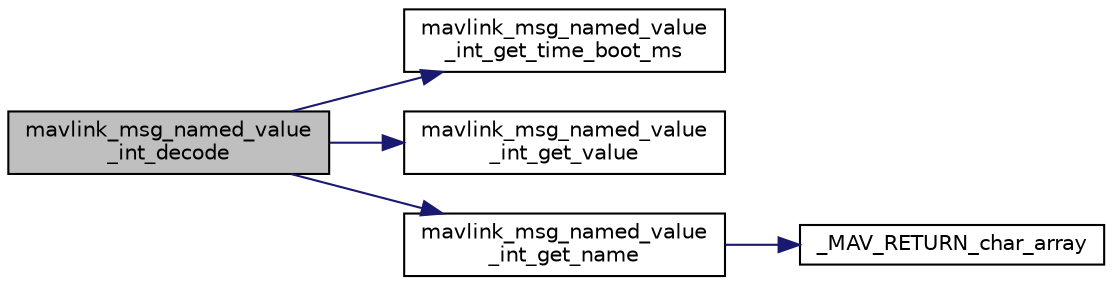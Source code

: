 digraph "mavlink_msg_named_value_int_decode"
{
 // INTERACTIVE_SVG=YES
  edge [fontname="Helvetica",fontsize="10",labelfontname="Helvetica",labelfontsize="10"];
  node [fontname="Helvetica",fontsize="10",shape=record];
  rankdir="LR";
  Node1 [label="mavlink_msg_named_value\l_int_decode",height=0.2,width=0.4,color="black", fillcolor="grey75", style="filled" fontcolor="black"];
  Node1 -> Node2 [color="midnightblue",fontsize="10",style="solid",fontname="Helvetica"];
  Node2 [label="mavlink_msg_named_value\l_int_get_time_boot_ms",height=0.2,width=0.4,color="black", fillcolor="white", style="filled",URL="$v1_80_2common_2mavlink__msg__named__value__int_8h.html#a34812f8c507639c4fff859985e96dc49",tooltip="Send a named_value_int message. "];
  Node1 -> Node3 [color="midnightblue",fontsize="10",style="solid",fontname="Helvetica"];
  Node3 [label="mavlink_msg_named_value\l_int_get_value",height=0.2,width=0.4,color="black", fillcolor="white", style="filled",URL="$v1_80_2common_2mavlink__msg__named__value__int_8h.html#ac837d85b2554f73553f60209eb64d44e",tooltip="Get field value from named_value_int message. "];
  Node1 -> Node4 [color="midnightblue",fontsize="10",style="solid",fontname="Helvetica"];
  Node4 [label="mavlink_msg_named_value\l_int_get_name",height=0.2,width=0.4,color="black", fillcolor="white", style="filled",URL="$v1_80_2common_2mavlink__msg__named__value__int_8h.html#a3465adb4fd4b09c0c32536f912cce823",tooltip="Get field name from named_value_int message. "];
  Node4 -> Node5 [color="midnightblue",fontsize="10",style="solid",fontname="Helvetica"];
  Node5 [label="_MAV_RETURN_char_array",height=0.2,width=0.4,color="black", fillcolor="white", style="filled",URL="$v0_89_2protocol_8h.html#a12ebb16564718cc14d12b46458bbb290"];
}
